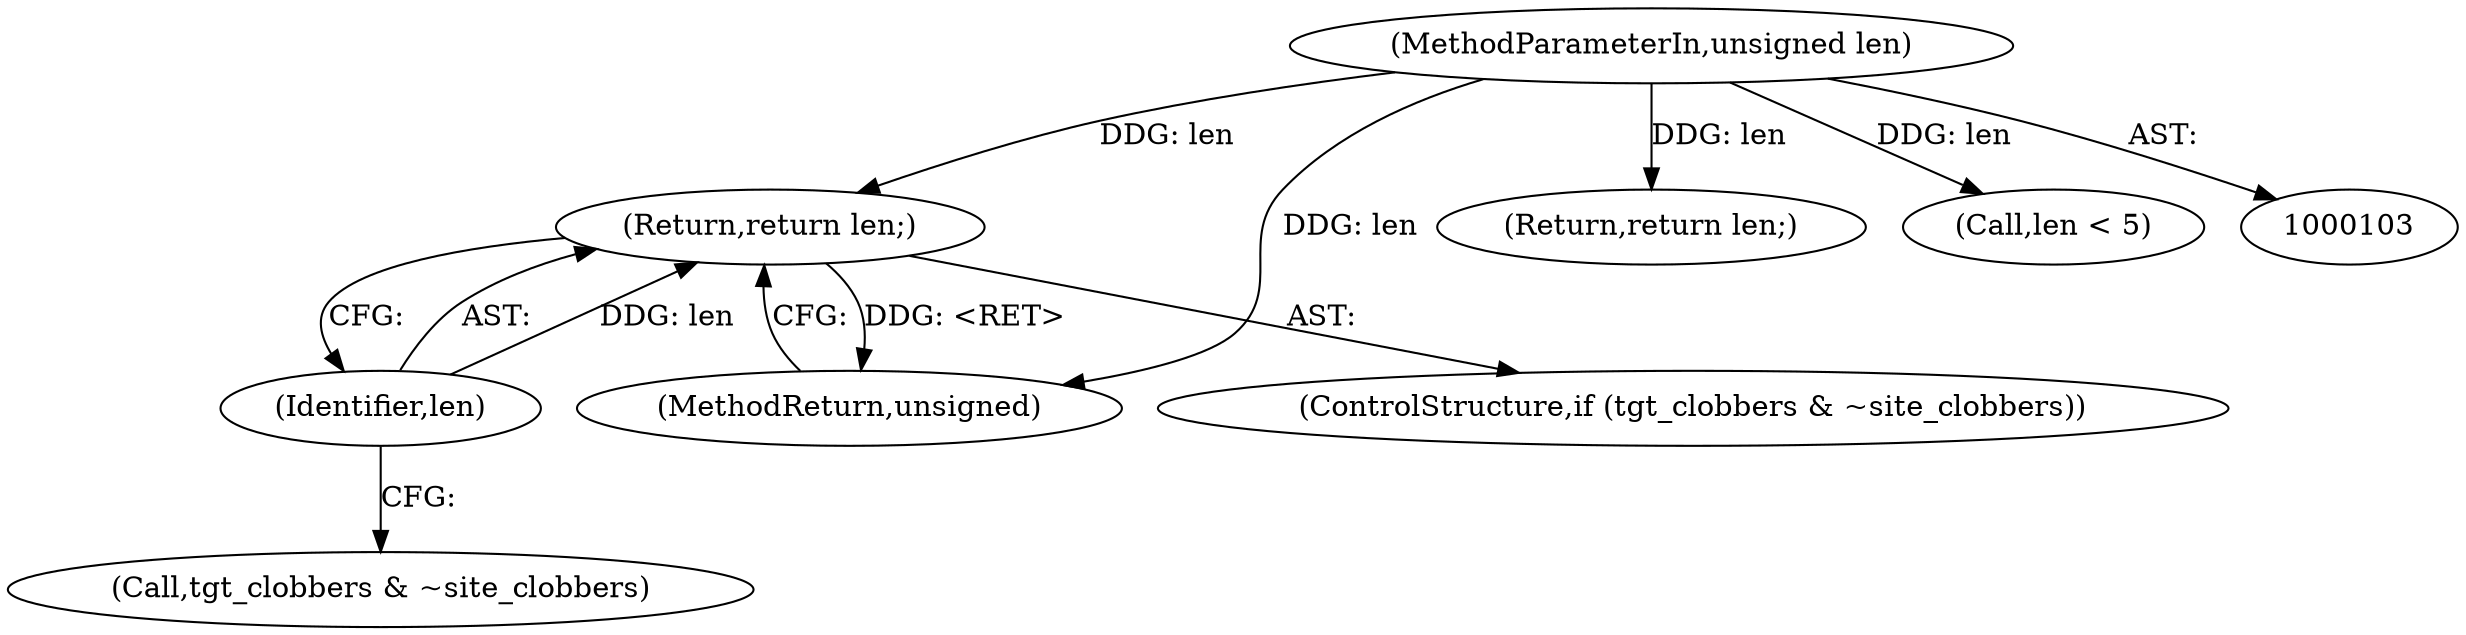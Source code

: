 digraph "1_linux_5800dc5c19f34e6e03b5adab1282535cb102fafd@del" {
"1000129" [label="(Return,return len;)"];
"1000130" [label="(Identifier,len)"];
"1000109" [label="(MethodParameterIn,unsigned len)"];
"1000135" [label="(Return,return len;)"];
"1000129" [label="(Return,return len;)"];
"1000132" [label="(Call,len < 5)"];
"1000126" [label="(Call,tgt_clobbers & ~site_clobbers)"];
"1000109" [label="(MethodParameterIn,unsigned len)"];
"1000155" [label="(MethodReturn,unsigned)"];
"1000125" [label="(ControlStructure,if (tgt_clobbers & ~site_clobbers))"];
"1000130" [label="(Identifier,len)"];
"1000129" -> "1000125"  [label="AST: "];
"1000129" -> "1000130"  [label="CFG: "];
"1000130" -> "1000129"  [label="AST: "];
"1000155" -> "1000129"  [label="CFG: "];
"1000129" -> "1000155"  [label="DDG: <RET>"];
"1000130" -> "1000129"  [label="DDG: len"];
"1000109" -> "1000129"  [label="DDG: len"];
"1000130" -> "1000126"  [label="CFG: "];
"1000109" -> "1000103"  [label="AST: "];
"1000109" -> "1000155"  [label="DDG: len"];
"1000109" -> "1000132"  [label="DDG: len"];
"1000109" -> "1000135"  [label="DDG: len"];
}

